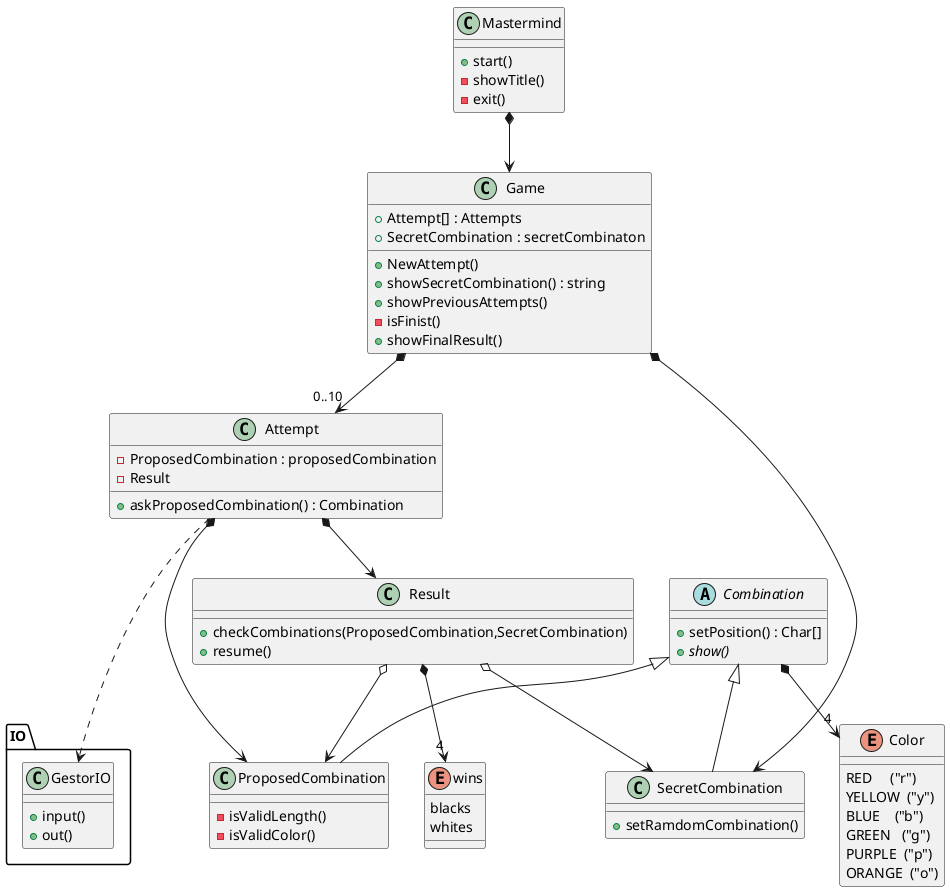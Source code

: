 @startuml Mastermind
class Mastermind{
  + start()
  - showTitle()
  - exit()
}
Mastermind *--> Game
class Game{
    + Attempt[] : Attempts
    + SecretCombination : secretCombinaton
    + NewAttempt()
    + showSecretCombination() : string
    + showPreviousAttempts()
    - isFinist()
    + showFinalResult()
}
Game *--> "0..10" Attempt
Game *--> SecretCombination

class Attempt{
    - ProposedCombination : proposedCombination
    - Result
    + askProposedCombination() : Combination
}
Attempt *--> ProposedCombination
Attempt *--> Result

abstract class Combination{
    + setPosition() : Char[]
    {abstract} + show()
}
Combination *--> "4" Color
enum Color{
    RED     ("r")
    YELLOW  ("y")
    BLUE    ("b")
    GREEN   ("g")
    PURPLE  ("p")
    ORANGE  ("o")
}
Combination <|-- SecretCombination
Combination <|-- ProposedCombination
Class SecretCombination{
    + setRamdomCombination()
}
Class ProposedCombination{
    - isValidLength()
    - isValidColor() 
}

class Result{
    +checkCombinations(ProposedCombination,SecretCombination)
    +resume()
}
Result o--> SecretCombination
Result o--> ProposedCombination
Result *--> "4" wins
enum wins{
    blacks
    whites
}
package IO{
    Class GestorIO{
        + input()
        + out()
    }
}
Attempt ...> GestorIO
@enduml